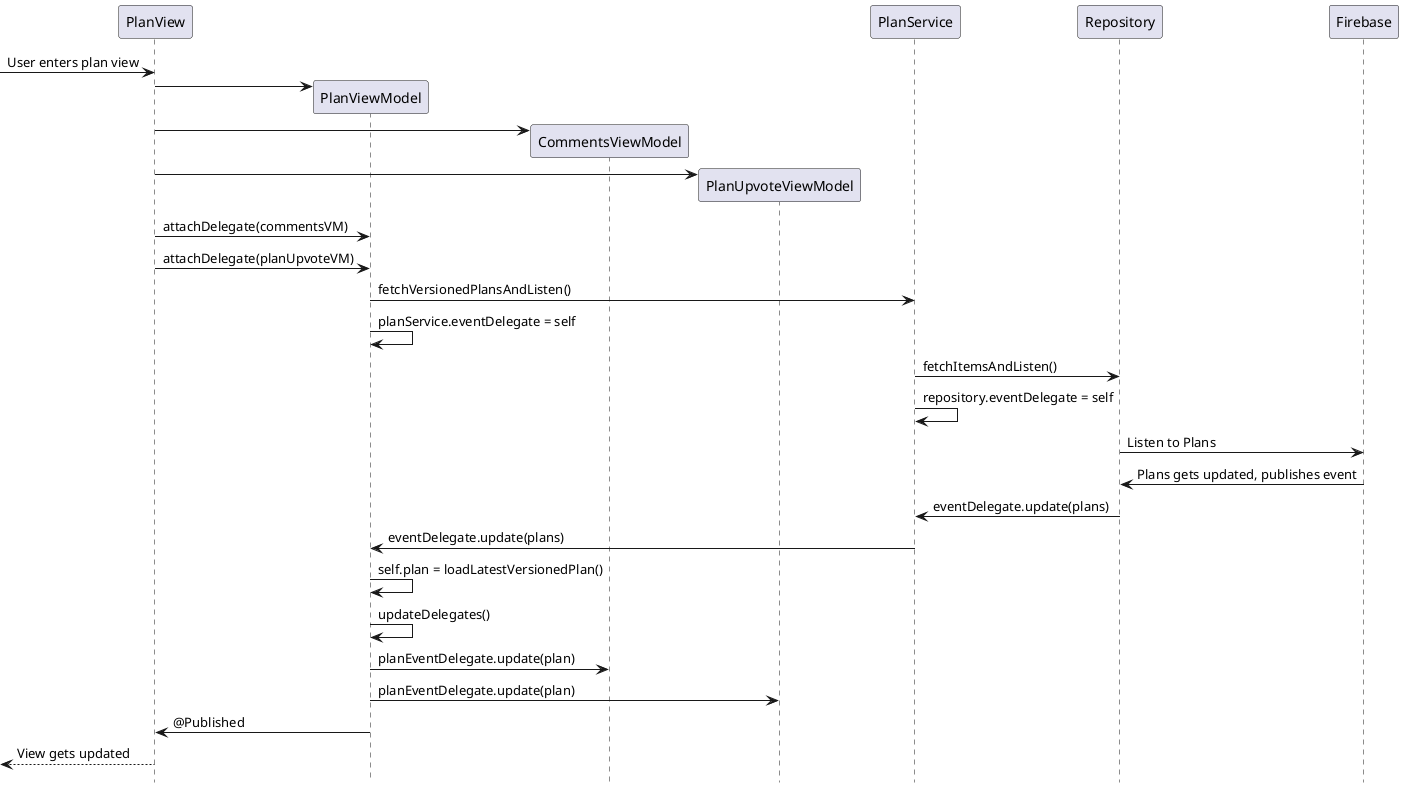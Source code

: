 @startuml

hide footbox

create PlanView
[-> PlanView : User enters plan view

create PlanViewModel
PlanView -> PlanViewModel

create CommentsViewModel
PlanView -> CommentsViewModel

create PlanUpvoteViewModel
PlanView -> PlanUpvoteViewModel

PlanView -> PlanViewModel: attachDelegate(commentsVM)
PlanView -> PlanViewModel: attachDelegate(planUpvoteVM)

PlanViewModel -> PlanService : fetchVersionedPlansAndListen()

PlanViewModel -> PlanViewModel : planService.eventDelegate = self

PlanService -> Repository : fetchItemsAndListen()

PlanService -> PlanService : repository.eventDelegate = self

Repository ->  Firebase: Listen to Plans

Firebase -> Repository : Plans gets updated, publishes event

Repository -> PlanService : eventDelegate.update(plans)

PlanService -> PlanViewModel : eventDelegate.update(plans)

PlanViewModel -> PlanViewModel : self.plan = loadLatestVersionedPlan()

PlanViewModel -> PlanViewModel : updateDelegates()

PlanViewModel -> CommentsViewModel: planEventDelegate.update(plan)

PlanViewModel -> PlanUpvoteViewModel: planEventDelegate.update(plan)

PlanViewModel -> PlanView : @Published

[<--PlanView : View gets updated

deactivate PlanView
@enduml
